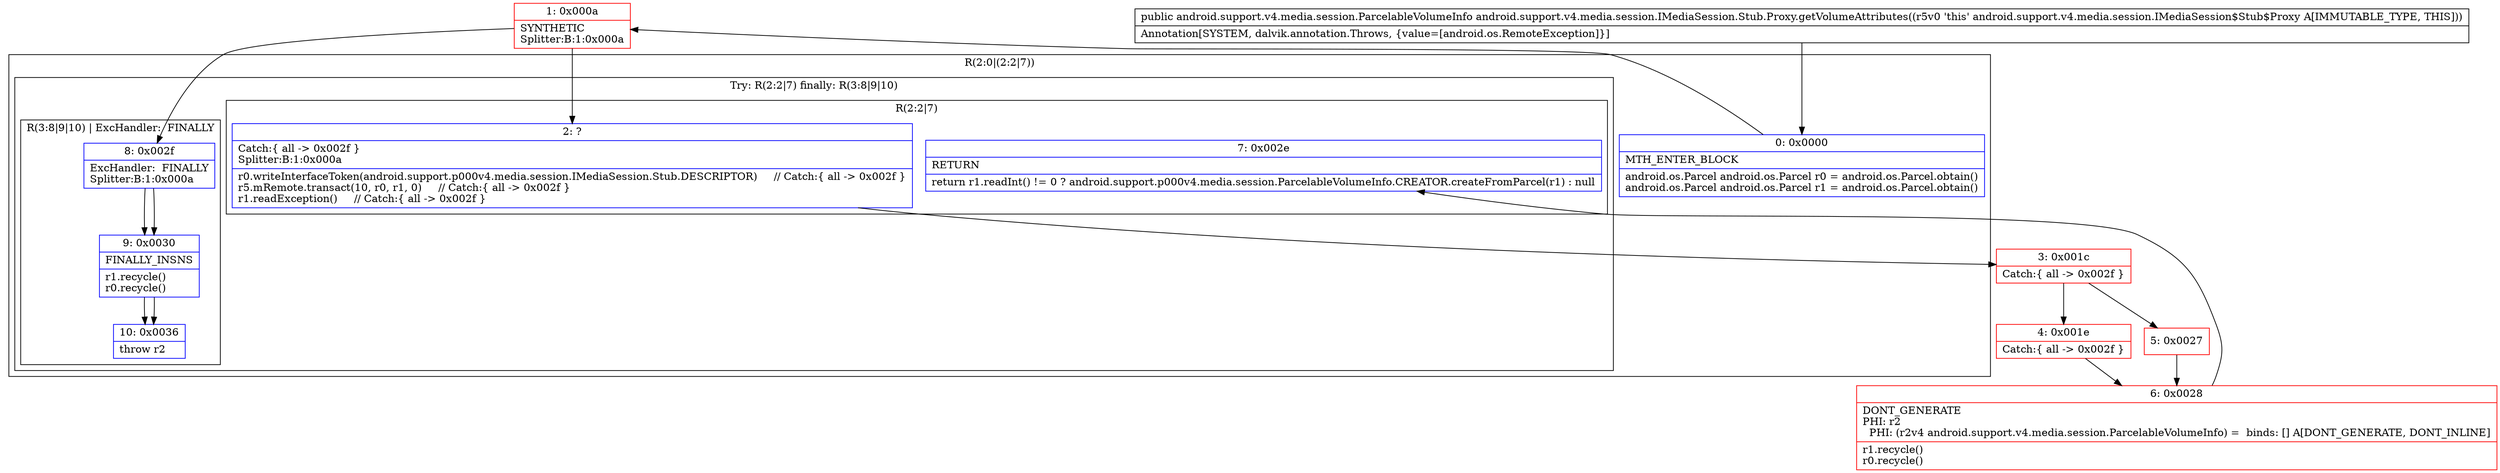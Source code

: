 digraph "CFG forandroid.support.v4.media.session.IMediaSession.Stub.Proxy.getVolumeAttributes()Landroid\/support\/v4\/media\/session\/ParcelableVolumeInfo;" {
subgraph cluster_Region_196645280 {
label = "R(2:0|(2:2|7))";
node [shape=record,color=blue];
Node_0 [shape=record,label="{0\:\ 0x0000|MTH_ENTER_BLOCK\l|android.os.Parcel android.os.Parcel r0 = android.os.Parcel.obtain()\landroid.os.Parcel android.os.Parcel r1 = android.os.Parcel.obtain()\l}"];
subgraph cluster_TryCatchRegion_1482292055 {
label = "Try: R(2:2|7) finally: R(3:8|9|10)";
node [shape=record,color=blue];
subgraph cluster_Region_875643766 {
label = "R(2:2|7)";
node [shape=record,color=blue];
Node_2 [shape=record,label="{2\:\ ?|Catch:\{ all \-\> 0x002f \}\lSplitter:B:1:0x000a\l|r0.writeInterfaceToken(android.support.p000v4.media.session.IMediaSession.Stub.DESCRIPTOR)     \/\/ Catch:\{ all \-\> 0x002f \}\lr5.mRemote.transact(10, r0, r1, 0)     \/\/ Catch:\{ all \-\> 0x002f \}\lr1.readException()     \/\/ Catch:\{ all \-\> 0x002f \}\l}"];
Node_7 [shape=record,label="{7\:\ 0x002e|RETURN\l|return r1.readInt() != 0 ? android.support.p000v4.media.session.ParcelableVolumeInfo.CREATOR.createFromParcel(r1) : null\l}"];
}
subgraph cluster_Region_596799051 {
label = "R(3:8|9|10) | ExcHandler:  FINALLY\l";
node [shape=record,color=blue];
Node_8 [shape=record,label="{8\:\ 0x002f|ExcHandler:  FINALLY\lSplitter:B:1:0x000a\l}"];
Node_9 [shape=record,label="{9\:\ 0x0030|FINALLY_INSNS\l|r1.recycle()\lr0.recycle()\l}"];
Node_10 [shape=record,label="{10\:\ 0x0036|throw r2\l}"];
}
}
}
subgraph cluster_Region_596799051 {
label = "R(3:8|9|10) | ExcHandler:  FINALLY\l";
node [shape=record,color=blue];
Node_8 [shape=record,label="{8\:\ 0x002f|ExcHandler:  FINALLY\lSplitter:B:1:0x000a\l}"];
Node_9 [shape=record,label="{9\:\ 0x0030|FINALLY_INSNS\l|r1.recycle()\lr0.recycle()\l}"];
Node_10 [shape=record,label="{10\:\ 0x0036|throw r2\l}"];
}
Node_1 [shape=record,color=red,label="{1\:\ 0x000a|SYNTHETIC\lSplitter:B:1:0x000a\l}"];
Node_3 [shape=record,color=red,label="{3\:\ 0x001c|Catch:\{ all \-\> 0x002f \}\l}"];
Node_4 [shape=record,color=red,label="{4\:\ 0x001e|Catch:\{ all \-\> 0x002f \}\l}"];
Node_5 [shape=record,color=red,label="{5\:\ 0x0027}"];
Node_6 [shape=record,color=red,label="{6\:\ 0x0028|DONT_GENERATE\lPHI: r2 \l  PHI: (r2v4 android.support.v4.media.session.ParcelableVolumeInfo) =  binds: [] A[DONT_GENERATE, DONT_INLINE]\l|r1.recycle()\lr0.recycle()\l}"];
MethodNode[shape=record,label="{public android.support.v4.media.session.ParcelableVolumeInfo android.support.v4.media.session.IMediaSession.Stub.Proxy.getVolumeAttributes((r5v0 'this' android.support.v4.media.session.IMediaSession$Stub$Proxy A[IMMUTABLE_TYPE, THIS]))  | Annotation[SYSTEM, dalvik.annotation.Throws, \{value=[android.os.RemoteException]\}]\l}"];
MethodNode -> Node_0;
Node_0 -> Node_1;
Node_2 -> Node_3;
Node_8 -> Node_9;
Node_9 -> Node_10;
Node_8 -> Node_9;
Node_9 -> Node_10;
Node_1 -> Node_2;
Node_1 -> Node_8;
Node_3 -> Node_4;
Node_3 -> Node_5;
Node_4 -> Node_6;
Node_5 -> Node_6;
Node_6 -> Node_7;
}

